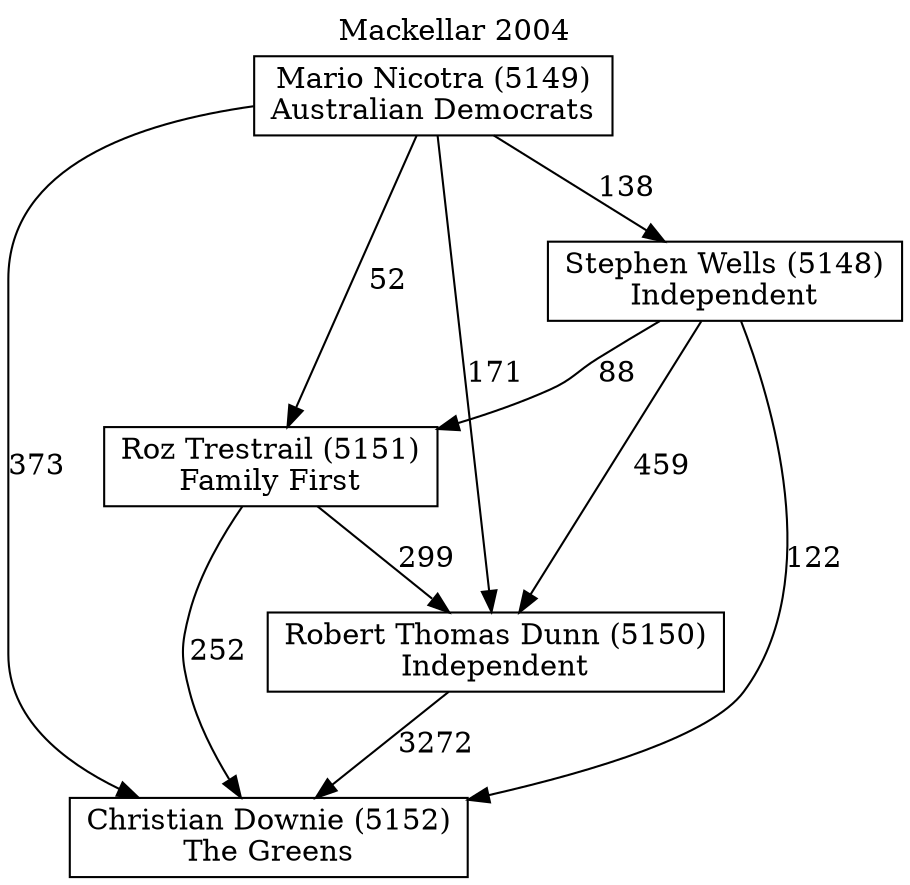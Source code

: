 // House preference flow
digraph "Christian Downie (5152)_Mackellar_2004" {
	graph [label="Mackellar 2004" labelloc=t mclimit=10]
	node [shape=box]
	"Christian Downie (5152)" [label="Christian Downie (5152)
The Greens"]
	"Mario Nicotra (5149)" [label="Mario Nicotra (5149)
Australian Democrats"]
	"Robert Thomas Dunn (5150)" [label="Robert Thomas Dunn (5150)
Independent"]
	"Roz Trestrail (5151)" [label="Roz Trestrail (5151)
Family First"]
	"Stephen Wells (5148)" [label="Stephen Wells (5148)
Independent"]
	"Mario Nicotra (5149)" -> "Christian Downie (5152)" [label=373]
	"Mario Nicotra (5149)" -> "Robert Thomas Dunn (5150)" [label=171]
	"Mario Nicotra (5149)" -> "Roz Trestrail (5151)" [label=52]
	"Mario Nicotra (5149)" -> "Stephen Wells (5148)" [label=138]
	"Robert Thomas Dunn (5150)" -> "Christian Downie (5152)" [label=3272]
	"Roz Trestrail (5151)" -> "Christian Downie (5152)" [label=252]
	"Roz Trestrail (5151)" -> "Robert Thomas Dunn (5150)" [label=299]
	"Stephen Wells (5148)" -> "Christian Downie (5152)" [label=122]
	"Stephen Wells (5148)" -> "Robert Thomas Dunn (5150)" [label=459]
	"Stephen Wells (5148)" -> "Roz Trestrail (5151)" [label=88]
}
